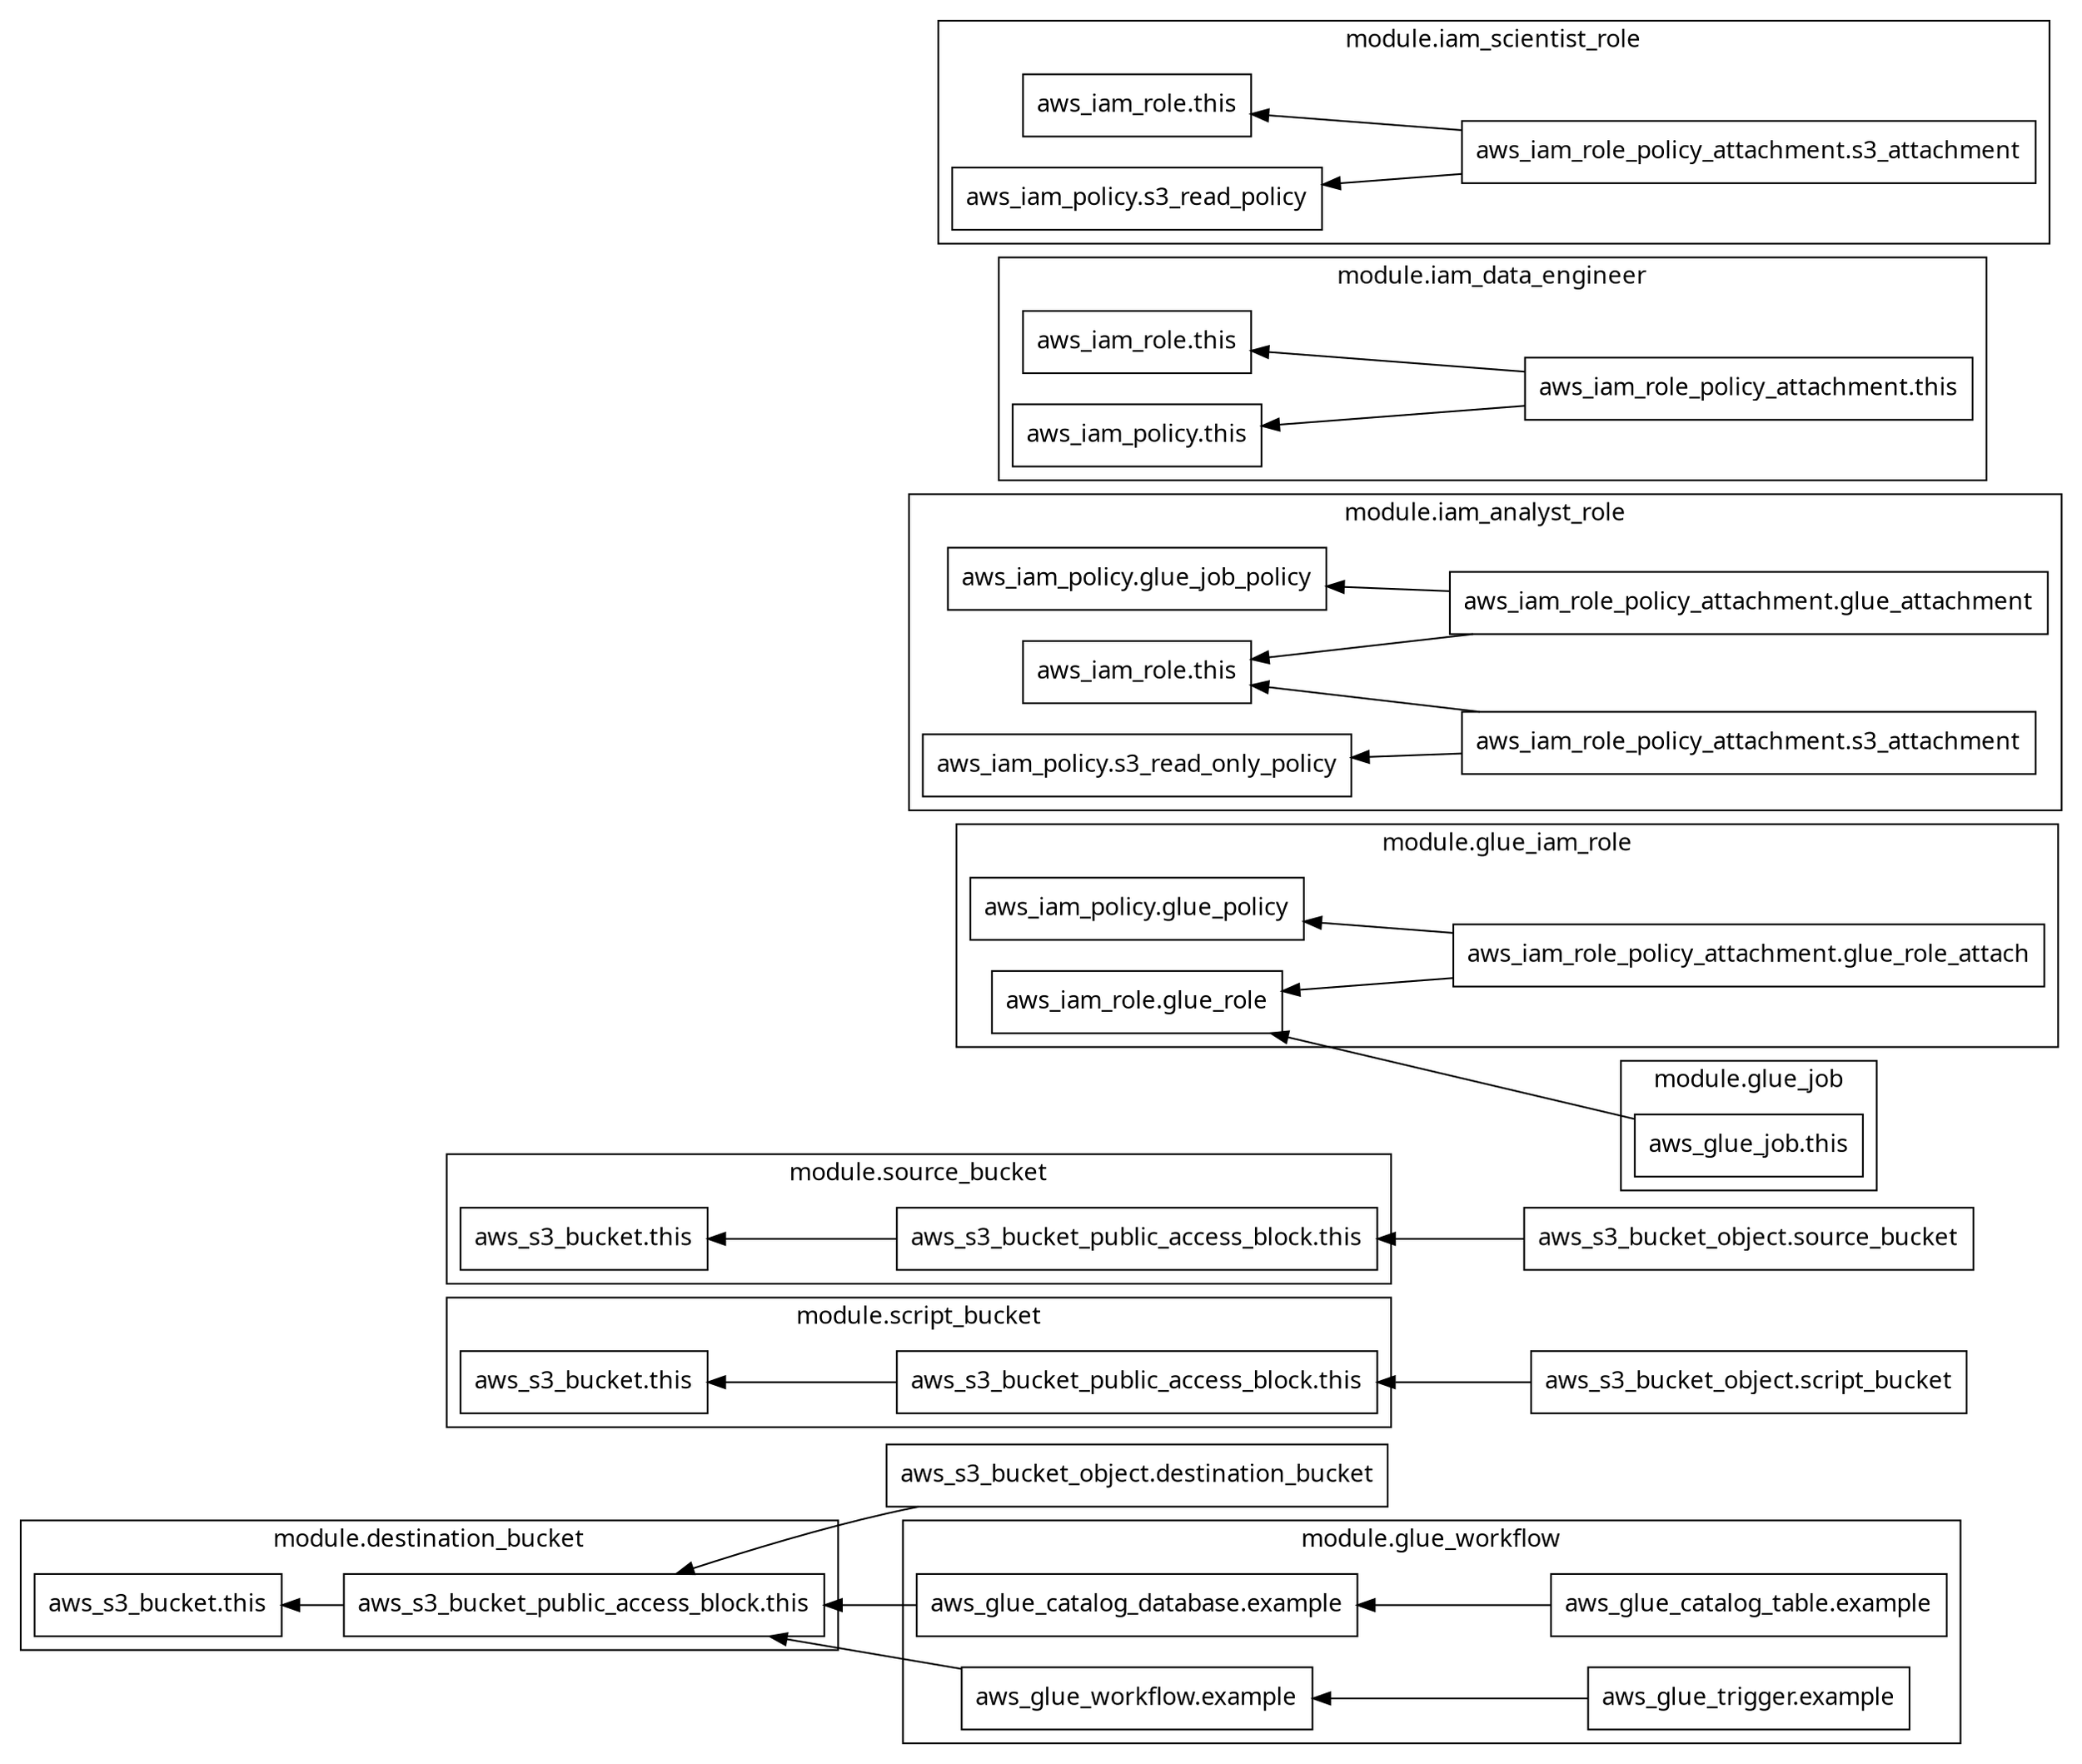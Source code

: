 digraph G {
  rankdir = "RL";
  node [shape = rect, fontname = "sans-serif"];
  "aws_s3_bucket_object.destination_bucket" [label="aws_s3_bucket_object.destination_bucket"];
  "aws_s3_bucket_object.script_bucket" [label="aws_s3_bucket_object.script_bucket"];
  "aws_s3_bucket_object.source_bucket" [label="aws_s3_bucket_object.source_bucket"];
  subgraph "cluster_module.destination_bucket" {
    label = "module.destination_bucket"
    fontname = "sans-serif"
    "module.destination_bucket.aws_s3_bucket.this" [label="aws_s3_bucket.this"];
    "module.destination_bucket.aws_s3_bucket_public_access_block.this" [label="aws_s3_bucket_public_access_block.this"];
  }
  subgraph "cluster_module.glue_iam_role" {
    label = "module.glue_iam_role"
    fontname = "sans-serif"
    "module.glue_iam_role.aws_iam_policy.glue_policy" [label="aws_iam_policy.glue_policy"];
    "module.glue_iam_role.aws_iam_role.glue_role" [label="aws_iam_role.glue_role"];
    "module.glue_iam_role.aws_iam_role_policy_attachment.glue_role_attach" [label="aws_iam_role_policy_attachment.glue_role_attach"];
  }
  subgraph "cluster_module.glue_job" {
    label = "module.glue_job"
    fontname = "sans-serif"
    "module.glue_job.aws_glue_job.this" [label="aws_glue_job.this"];
  }
  subgraph "cluster_module.glue_workflow" {
    label = "module.glue_workflow"
    fontname = "sans-serif"
    "module.glue_workflow.aws_glue_catalog_database.example" [label="aws_glue_catalog_database.example"];
    "module.glue_workflow.aws_glue_catalog_table.example" [label="aws_glue_catalog_table.example"];
    "module.glue_workflow.aws_glue_trigger.example" [label="aws_glue_trigger.example"];
    "module.glue_workflow.aws_glue_workflow.example" [label="aws_glue_workflow.example"];
  }
  subgraph "cluster_module.iam_analyst_role" {
    label = "module.iam_analyst_role"
    fontname = "sans-serif"
    "module.iam_analyst_role.aws_iam_policy.glue_job_policy" [label="aws_iam_policy.glue_job_policy"];
    "module.iam_analyst_role.aws_iam_policy.s3_read_only_policy" [label="aws_iam_policy.s3_read_only_policy"];
    "module.iam_analyst_role.aws_iam_role.this" [label="aws_iam_role.this"];
    "module.iam_analyst_role.aws_iam_role_policy_attachment.glue_attachment" [label="aws_iam_role_policy_attachment.glue_attachment"];
    "module.iam_analyst_role.aws_iam_role_policy_attachment.s3_attachment" [label="aws_iam_role_policy_attachment.s3_attachment"];
  }
  subgraph "cluster_module.iam_data_engineer" {
    label = "module.iam_data_engineer"
    fontname = "sans-serif"
    "module.iam_data_engineer.aws_iam_policy.this" [label="aws_iam_policy.this"];
    "module.iam_data_engineer.aws_iam_role.this" [label="aws_iam_role.this"];
    "module.iam_data_engineer.aws_iam_role_policy_attachment.this" [label="aws_iam_role_policy_attachment.this"];
  }
  subgraph "cluster_module.iam_scientist_role" {
    label = "module.iam_scientist_role"
    fontname = "sans-serif"
    "module.iam_scientist_role.aws_iam_policy.s3_read_policy" [label="aws_iam_policy.s3_read_policy"];
    "module.iam_scientist_role.aws_iam_role.this" [label="aws_iam_role.this"];
    "module.iam_scientist_role.aws_iam_role_policy_attachment.s3_attachment" [label="aws_iam_role_policy_attachment.s3_attachment"];
  }
  subgraph "cluster_module.script_bucket" {
    label = "module.script_bucket"
    fontname = "sans-serif"
    "module.script_bucket.aws_s3_bucket.this" [label="aws_s3_bucket.this"];
    "module.script_bucket.aws_s3_bucket_public_access_block.this" [label="aws_s3_bucket_public_access_block.this"];
  }
  subgraph "cluster_module.source_bucket" {
    label = "module.source_bucket"
    fontname = "sans-serif"
    "module.source_bucket.aws_s3_bucket.this" [label="aws_s3_bucket.this"];
    "module.source_bucket.aws_s3_bucket_public_access_block.this" [label="aws_s3_bucket_public_access_block.this"];
  }
  "aws_s3_bucket_object.destination_bucket" -> "module.destination_bucket.aws_s3_bucket_public_access_block.this";
  "aws_s3_bucket_object.script_bucket" -> "module.script_bucket.aws_s3_bucket_public_access_block.this";
  "aws_s3_bucket_object.source_bucket" -> "module.source_bucket.aws_s3_bucket_public_access_block.this";
  "module.destination_bucket.aws_s3_bucket_public_access_block.this" -> "module.destination_bucket.aws_s3_bucket.this";
  "module.glue_iam_role.aws_iam_role_policy_attachment.glue_role_attach" -> "module.glue_iam_role.aws_iam_policy.glue_policy";
  "module.glue_iam_role.aws_iam_role_policy_attachment.glue_role_attach" -> "module.glue_iam_role.aws_iam_role.glue_role";
  "module.glue_job.aws_glue_job.this" -> "module.glue_iam_role.aws_iam_role.glue_role";
  "module.glue_workflow.aws_glue_catalog_database.example" -> "module.destination_bucket.aws_s3_bucket_public_access_block.this";
  "module.glue_workflow.aws_glue_catalog_table.example" -> "module.glue_workflow.aws_glue_catalog_database.example";
  "module.glue_workflow.aws_glue_trigger.example" -> "module.glue_workflow.aws_glue_workflow.example";
  "module.glue_workflow.aws_glue_workflow.example" -> "module.destination_bucket.aws_s3_bucket_public_access_block.this";
  "module.iam_analyst_role.aws_iam_role_policy_attachment.glue_attachment" -> "module.iam_analyst_role.aws_iam_policy.glue_job_policy";
  "module.iam_analyst_role.aws_iam_role_policy_attachment.glue_attachment" -> "module.iam_analyst_role.aws_iam_role.this";
  "module.iam_analyst_role.aws_iam_role_policy_attachment.s3_attachment" -> "module.iam_analyst_role.aws_iam_policy.s3_read_only_policy";
  "module.iam_analyst_role.aws_iam_role_policy_attachment.s3_attachment" -> "module.iam_analyst_role.aws_iam_role.this";
  "module.iam_data_engineer.aws_iam_role_policy_attachment.this" -> "module.iam_data_engineer.aws_iam_policy.this";
  "module.iam_data_engineer.aws_iam_role_policy_attachment.this" -> "module.iam_data_engineer.aws_iam_role.this";
  "module.iam_scientist_role.aws_iam_role_policy_attachment.s3_attachment" -> "module.iam_scientist_role.aws_iam_policy.s3_read_policy";
  "module.iam_scientist_role.aws_iam_role_policy_attachment.s3_attachment" -> "module.iam_scientist_role.aws_iam_role.this";
  "module.script_bucket.aws_s3_bucket_public_access_block.this" -> "module.script_bucket.aws_s3_bucket.this";
  "module.source_bucket.aws_s3_bucket_public_access_block.this" -> "module.source_bucket.aws_s3_bucket.this";
}
